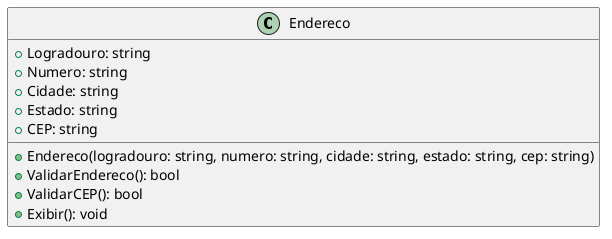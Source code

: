 @startuml Endereco-Code
class Endereco {
  + Logradouro: string
  + Numero: string
  + Cidade: string
  + Estado: string
  + CEP: string

  + Endereco(logradouro: string, numero: string, cidade: string, estado: string, cep: string)
  + ValidarEndereco(): bool
  + ValidarCEP(): bool
  + Exibir(): void
}
@enduml